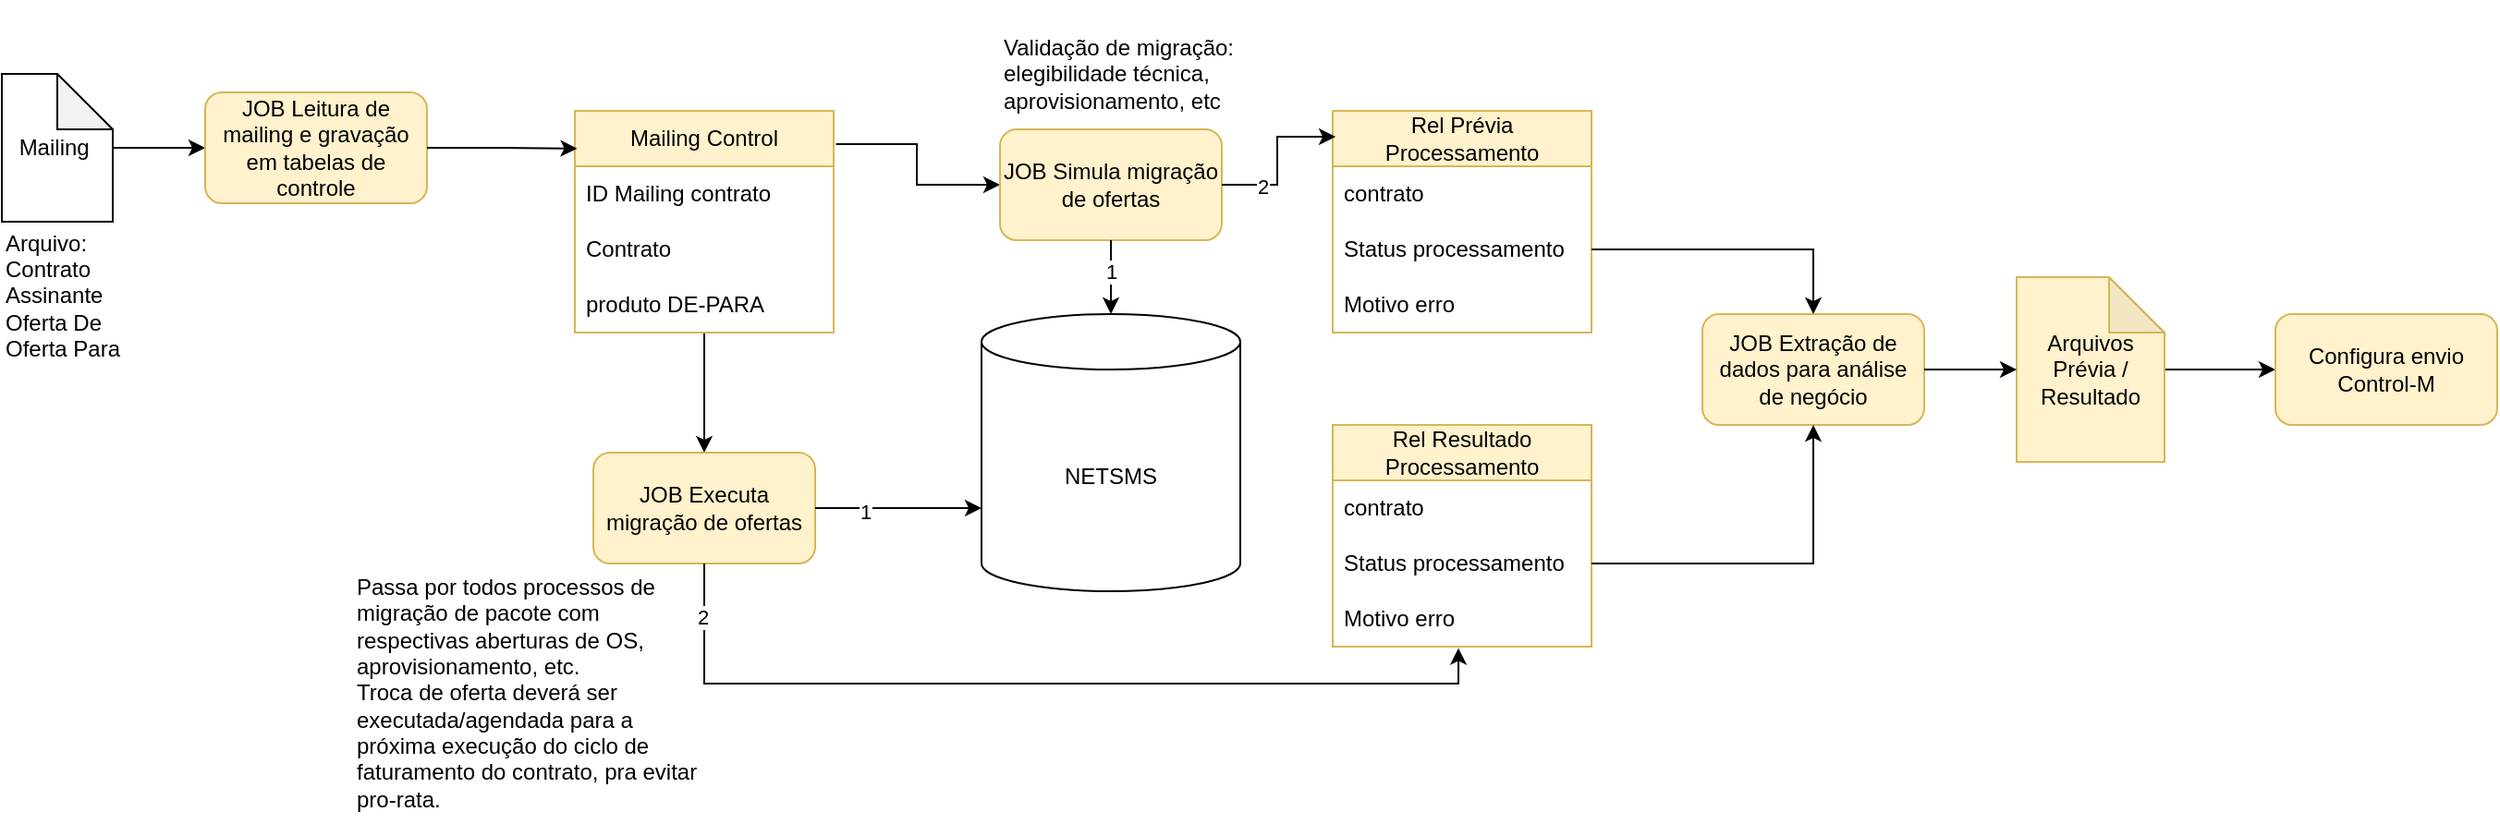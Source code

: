 <mxfile version="28.0.7">
  <diagram name="Página-1" id="3tBWn9zf-cGf8LoNLyG7">
    <mxGraphModel dx="1042" dy="527" grid="1" gridSize="10" guides="1" tooltips="1" connect="1" arrows="1" fold="1" page="1" pageScale="1" pageWidth="827" pageHeight="1169" math="0" shadow="0">
      <root>
        <mxCell id="0" />
        <mxCell id="1" parent="0" />
        <mxCell id="_UXns04564KCJIVJdwUz-3" value="" style="edgeStyle=orthogonalEdgeStyle;rounded=0;orthogonalLoop=1;jettySize=auto;html=1;" edge="1" parent="1" source="_UXns04564KCJIVJdwUz-1" target="_UXns04564KCJIVJdwUz-2">
          <mxGeometry relative="1" as="geometry" />
        </mxCell>
        <mxCell id="_UXns04564KCJIVJdwUz-1" value="Mailing&amp;nbsp;" style="shape=note;whiteSpace=wrap;html=1;backgroundOutline=1;darkOpacity=0.05;" vertex="1" parent="1">
          <mxGeometry x="50" y="40" width="60" height="80" as="geometry" />
        </mxCell>
        <mxCell id="_UXns04564KCJIVJdwUz-2" value="JOB Leitura de mailing e gravação em tabelas de controle" style="rounded=1;whiteSpace=wrap;html=1;fillColor=#fff2cc;strokeColor=#d6b656;" vertex="1" parent="1">
          <mxGeometry x="160" y="50" width="120" height="60" as="geometry" />
        </mxCell>
        <mxCell id="_UXns04564KCJIVJdwUz-11" style="edgeStyle=orthogonalEdgeStyle;rounded=0;orthogonalLoop=1;jettySize=auto;html=1;entryX=0;entryY=0.5;entryDx=0;entryDy=0;exitX=1.009;exitY=0.15;exitDx=0;exitDy=0;exitPerimeter=0;" edge="1" parent="1" source="_UXns04564KCJIVJdwUz-4" target="_UXns04564KCJIVJdwUz-10">
          <mxGeometry relative="1" as="geometry" />
        </mxCell>
        <mxCell id="_UXns04564KCJIVJdwUz-22" style="edgeStyle=orthogonalEdgeStyle;rounded=0;orthogonalLoop=1;jettySize=auto;html=1;" edge="1" parent="1" source="_UXns04564KCJIVJdwUz-4" target="_UXns04564KCJIVJdwUz-20">
          <mxGeometry relative="1" as="geometry" />
        </mxCell>
        <mxCell id="_UXns04564KCJIVJdwUz-4" value="Mailing Control" style="swimlane;fontStyle=0;childLayout=stackLayout;horizontal=1;startSize=30;horizontalStack=0;resizeParent=1;resizeParentMax=0;resizeLast=0;collapsible=1;marginBottom=0;whiteSpace=wrap;html=1;noLabel=0;miterlimit=4;fillColor=#fff2cc;strokeColor=#d6b656;" vertex="1" parent="1">
          <mxGeometry x="360" y="60" width="140" height="120" as="geometry" />
        </mxCell>
        <mxCell id="_UXns04564KCJIVJdwUz-5" value="ID Mailing contrato" style="text;strokeColor=none;fillColor=none;align=left;verticalAlign=middle;spacingLeft=4;spacingRight=4;overflow=hidden;points=[[0,0.5],[1,0.5]];portConstraint=eastwest;rotatable=0;whiteSpace=wrap;html=1;" vertex="1" parent="_UXns04564KCJIVJdwUz-4">
          <mxGeometry y="30" width="140" height="30" as="geometry" />
        </mxCell>
        <mxCell id="_UXns04564KCJIVJdwUz-6" value="Contrato" style="text;strokeColor=none;fillColor=none;align=left;verticalAlign=middle;spacingLeft=4;spacingRight=4;overflow=hidden;points=[[0,0.5],[1,0.5]];portConstraint=eastwest;rotatable=0;whiteSpace=wrap;html=1;" vertex="1" parent="_UXns04564KCJIVJdwUz-4">
          <mxGeometry y="60" width="140" height="30" as="geometry" />
        </mxCell>
        <mxCell id="_UXns04564KCJIVJdwUz-7" value="produto DE-PARA" style="text;strokeColor=none;fillColor=none;align=left;verticalAlign=middle;spacingLeft=4;spacingRight=4;overflow=hidden;points=[[0,0.5],[1,0.5]];portConstraint=eastwest;rotatable=0;whiteSpace=wrap;html=1;" vertex="1" parent="_UXns04564KCJIVJdwUz-4">
          <mxGeometry y="90" width="140" height="30" as="geometry" />
        </mxCell>
        <mxCell id="_UXns04564KCJIVJdwUz-8" style="edgeStyle=orthogonalEdgeStyle;rounded=0;orthogonalLoop=1;jettySize=auto;html=1;entryX=0.009;entryY=0.17;entryDx=0;entryDy=0;entryPerimeter=0;" edge="1" parent="1" source="_UXns04564KCJIVJdwUz-2" target="_UXns04564KCJIVJdwUz-4">
          <mxGeometry relative="1" as="geometry" />
        </mxCell>
        <mxCell id="_UXns04564KCJIVJdwUz-9" value="NETSMS" style="shape=cylinder3;whiteSpace=wrap;html=1;boundedLbl=1;backgroundOutline=1;size=15;" vertex="1" parent="1">
          <mxGeometry x="580" y="170" width="140" height="150" as="geometry" />
        </mxCell>
        <mxCell id="_UXns04564KCJIVJdwUz-10" value="JOB Simula migração de ofertas" style="rounded=1;whiteSpace=wrap;html=1;fillColor=#fff2cc;strokeColor=#d6b656;" vertex="1" parent="1">
          <mxGeometry x="590" y="70" width="120" height="60" as="geometry" />
        </mxCell>
        <mxCell id="_UXns04564KCJIVJdwUz-12" value="Arquivo:&amp;nbsp;&lt;div&gt;Contrato&lt;/div&gt;&lt;div&gt;Assinante&lt;/div&gt;&lt;div&gt;Oferta De&lt;/div&gt;&lt;div&gt;Oferta Para&lt;/div&gt;" style="text;html=1;align=left;verticalAlign=middle;whiteSpace=wrap;rounded=0;" vertex="1" parent="1">
          <mxGeometry x="50" y="120" width="90" height="80" as="geometry" />
        </mxCell>
        <mxCell id="_UXns04564KCJIVJdwUz-13" value="Validação de migração: elegibilidade técnica, aprovisionamento, etc" style="text;html=1;align=left;verticalAlign=middle;whiteSpace=wrap;rounded=0;" vertex="1" parent="1">
          <mxGeometry x="590" width="140" height="80" as="geometry" />
        </mxCell>
        <mxCell id="_UXns04564KCJIVJdwUz-14" style="edgeStyle=orthogonalEdgeStyle;rounded=0;orthogonalLoop=1;jettySize=auto;html=1;entryX=0.5;entryY=0;entryDx=0;entryDy=0;entryPerimeter=0;" edge="1" parent="1" source="_UXns04564KCJIVJdwUz-10" target="_UXns04564KCJIVJdwUz-9">
          <mxGeometry relative="1" as="geometry" />
        </mxCell>
        <mxCell id="_UXns04564KCJIVJdwUz-30" value="1" style="edgeLabel;html=1;align=center;verticalAlign=middle;resizable=0;points=[];" vertex="1" connectable="0" parent="_UXns04564KCJIVJdwUz-14">
          <mxGeometry x="-0.14" relative="1" as="geometry">
            <mxPoint as="offset" />
          </mxGeometry>
        </mxCell>
        <mxCell id="_UXns04564KCJIVJdwUz-15" value="Rel Prévia Processamento" style="swimlane;fontStyle=0;childLayout=stackLayout;horizontal=1;startSize=30;horizontalStack=0;resizeParent=1;resizeParentMax=0;resizeLast=0;collapsible=1;marginBottom=0;whiteSpace=wrap;html=1;fillColor=#fff2cc;strokeColor=#d6b656;" vertex="1" parent="1">
          <mxGeometry x="770" y="60" width="140" height="120" as="geometry" />
        </mxCell>
        <mxCell id="_UXns04564KCJIVJdwUz-16" value="contrato" style="text;align=left;verticalAlign=middle;spacingLeft=4;spacingRight=4;overflow=hidden;points=[[0,0.5],[1,0.5]];portConstraint=eastwest;rotatable=0;whiteSpace=wrap;html=1;" vertex="1" parent="_UXns04564KCJIVJdwUz-15">
          <mxGeometry y="30" width="140" height="30" as="geometry" />
        </mxCell>
        <mxCell id="_UXns04564KCJIVJdwUz-17" value="Status processamento" style="text;strokeColor=none;fillColor=none;align=left;verticalAlign=middle;spacingLeft=4;spacingRight=4;overflow=hidden;points=[[0,0.5],[1,0.5]];portConstraint=eastwest;rotatable=0;whiteSpace=wrap;html=1;" vertex="1" parent="_UXns04564KCJIVJdwUz-15">
          <mxGeometry y="60" width="140" height="30" as="geometry" />
        </mxCell>
        <mxCell id="_UXns04564KCJIVJdwUz-18" value="Motivo erro" style="text;strokeColor=none;fillColor=none;align=left;verticalAlign=middle;spacingLeft=4;spacingRight=4;overflow=hidden;points=[[0,0.5],[1,0.5]];portConstraint=eastwest;rotatable=0;whiteSpace=wrap;html=1;" vertex="1" parent="_UXns04564KCJIVJdwUz-15">
          <mxGeometry y="90" width="140" height="30" as="geometry" />
        </mxCell>
        <mxCell id="_UXns04564KCJIVJdwUz-19" style="edgeStyle=orthogonalEdgeStyle;rounded=0;orthogonalLoop=1;jettySize=auto;html=1;entryX=0.011;entryY=0.117;entryDx=0;entryDy=0;entryPerimeter=0;" edge="1" parent="1" source="_UXns04564KCJIVJdwUz-10" target="_UXns04564KCJIVJdwUz-15">
          <mxGeometry relative="1" as="geometry" />
        </mxCell>
        <mxCell id="_UXns04564KCJIVJdwUz-31" value="2" style="edgeLabel;html=1;align=center;verticalAlign=middle;resizable=0;points=[];" vertex="1" connectable="0" parent="_UXns04564KCJIVJdwUz-19">
          <mxGeometry x="-0.502" y="-1" relative="1" as="geometry">
            <mxPoint as="offset" />
          </mxGeometry>
        </mxCell>
        <mxCell id="_UXns04564KCJIVJdwUz-20" value="JOB Executa migração de ofertas" style="rounded=1;whiteSpace=wrap;html=1;fillColor=#fff2cc;strokeColor=#d6b656;" vertex="1" parent="1">
          <mxGeometry x="370" y="245" width="120" height="60" as="geometry" />
        </mxCell>
        <mxCell id="_UXns04564KCJIVJdwUz-21" style="edgeStyle=orthogonalEdgeStyle;rounded=0;orthogonalLoop=1;jettySize=auto;html=1;entryX=0;entryY=0;entryDx=0;entryDy=105;entryPerimeter=0;" edge="1" parent="1" source="_UXns04564KCJIVJdwUz-20" target="_UXns04564KCJIVJdwUz-9">
          <mxGeometry relative="1" as="geometry" />
        </mxCell>
        <mxCell id="_UXns04564KCJIVJdwUz-28" value="1" style="edgeLabel;html=1;align=center;verticalAlign=middle;resizable=0;points=[];" vertex="1" connectable="0" parent="_UXns04564KCJIVJdwUz-21">
          <mxGeometry x="-0.404" y="-2" relative="1" as="geometry">
            <mxPoint as="offset" />
          </mxGeometry>
        </mxCell>
        <mxCell id="_UXns04564KCJIVJdwUz-23" value="Rel Resultado Processamento" style="swimlane;fontStyle=0;childLayout=stackLayout;horizontal=1;startSize=30;horizontalStack=0;resizeParent=1;resizeParentMax=0;resizeLast=0;collapsible=1;marginBottom=0;whiteSpace=wrap;html=1;fillColor=#fff2cc;strokeColor=#d6b656;" vertex="1" parent="1">
          <mxGeometry x="770" y="230" width="140" height="120" as="geometry" />
        </mxCell>
        <mxCell id="_UXns04564KCJIVJdwUz-24" value="contrato" style="text;strokeColor=none;fillColor=none;align=left;verticalAlign=middle;spacingLeft=4;spacingRight=4;overflow=hidden;points=[[0,0.5],[1,0.5]];portConstraint=eastwest;rotatable=0;whiteSpace=wrap;html=1;" vertex="1" parent="_UXns04564KCJIVJdwUz-23">
          <mxGeometry y="30" width="140" height="30" as="geometry" />
        </mxCell>
        <mxCell id="_UXns04564KCJIVJdwUz-25" value="Status processamento" style="text;strokeColor=none;fillColor=none;align=left;verticalAlign=middle;spacingLeft=4;spacingRight=4;overflow=hidden;points=[[0,0.5],[1,0.5]];portConstraint=eastwest;rotatable=0;whiteSpace=wrap;html=1;" vertex="1" parent="_UXns04564KCJIVJdwUz-23">
          <mxGeometry y="60" width="140" height="30" as="geometry" />
        </mxCell>
        <mxCell id="_UXns04564KCJIVJdwUz-26" value="Motivo erro" style="text;strokeColor=none;fillColor=none;align=left;verticalAlign=middle;spacingLeft=4;spacingRight=4;overflow=hidden;points=[[0,0.5],[1,0.5]];portConstraint=eastwest;rotatable=0;whiteSpace=wrap;html=1;" vertex="1" parent="_UXns04564KCJIVJdwUz-23">
          <mxGeometry y="90" width="140" height="30" as="geometry" />
        </mxCell>
        <mxCell id="_UXns04564KCJIVJdwUz-27" style="edgeStyle=orthogonalEdgeStyle;rounded=0;orthogonalLoop=1;jettySize=auto;html=1;entryX=0.486;entryY=1.027;entryDx=0;entryDy=0;entryPerimeter=0;" edge="1" parent="1" source="_UXns04564KCJIVJdwUz-20" target="_UXns04564KCJIVJdwUz-26">
          <mxGeometry relative="1" as="geometry" />
        </mxCell>
        <mxCell id="_UXns04564KCJIVJdwUz-29" value="2" style="edgeLabel;html=1;align=center;verticalAlign=middle;resizable=0;points=[];" vertex="1" connectable="0" parent="_UXns04564KCJIVJdwUz-27">
          <mxGeometry x="-0.885" y="-1" relative="1" as="geometry">
            <mxPoint as="offset" />
          </mxGeometry>
        </mxCell>
        <mxCell id="_UXns04564KCJIVJdwUz-32" value="JOB Extração de dados para análise de negócio" style="rounded=1;whiteSpace=wrap;html=1;fillColor=#fff2cc;strokeColor=#d6b656;" vertex="1" parent="1">
          <mxGeometry x="970" y="170" width="120" height="60" as="geometry" />
        </mxCell>
        <mxCell id="_UXns04564KCJIVJdwUz-33" style="edgeStyle=orthogonalEdgeStyle;rounded=0;orthogonalLoop=1;jettySize=auto;html=1;entryX=0.5;entryY=0;entryDx=0;entryDy=0;" edge="1" parent="1" source="_UXns04564KCJIVJdwUz-17" target="_UXns04564KCJIVJdwUz-32">
          <mxGeometry relative="1" as="geometry" />
        </mxCell>
        <mxCell id="_UXns04564KCJIVJdwUz-34" style="edgeStyle=orthogonalEdgeStyle;rounded=0;orthogonalLoop=1;jettySize=auto;html=1;entryX=0.5;entryY=1;entryDx=0;entryDy=0;" edge="1" parent="1" source="_UXns04564KCJIVJdwUz-25" target="_UXns04564KCJIVJdwUz-32">
          <mxGeometry relative="1" as="geometry" />
        </mxCell>
        <mxCell id="_UXns04564KCJIVJdwUz-39" value="" style="edgeStyle=orthogonalEdgeStyle;rounded=0;orthogonalLoop=1;jettySize=auto;html=1;" edge="1" parent="1" source="_UXns04564KCJIVJdwUz-35" target="_UXns04564KCJIVJdwUz-38">
          <mxGeometry relative="1" as="geometry" />
        </mxCell>
        <mxCell id="_UXns04564KCJIVJdwUz-35" value="Arquivos Prévia / Resultado" style="shape=note;whiteSpace=wrap;html=1;backgroundOutline=1;darkOpacity=0.05;fillColor=#fff2cc;strokeColor=#d6b656;" vertex="1" parent="1">
          <mxGeometry x="1140" y="150" width="80" height="100" as="geometry" />
        </mxCell>
        <mxCell id="_UXns04564KCJIVJdwUz-36" style="edgeStyle=orthogonalEdgeStyle;rounded=0;orthogonalLoop=1;jettySize=auto;html=1;entryX=0;entryY=0.5;entryDx=0;entryDy=0;entryPerimeter=0;" edge="1" parent="1" source="_UXns04564KCJIVJdwUz-32" target="_UXns04564KCJIVJdwUz-35">
          <mxGeometry relative="1" as="geometry" />
        </mxCell>
        <mxCell id="_UXns04564KCJIVJdwUz-37" value="Passa por todos processos de migração de pacote com respectivas aberturas de OS, aprovisionamento, etc.&lt;div&gt;Troca de oferta deverá ser executada/agendada para a próxima execução do ciclo de faturamento do contrato, pra evitar pro-rata.&lt;/div&gt;" style="text;html=1;align=left;verticalAlign=middle;whiteSpace=wrap;rounded=0;" vertex="1" parent="1">
          <mxGeometry x="240" y="305" width="190" height="140" as="geometry" />
        </mxCell>
        <mxCell id="_UXns04564KCJIVJdwUz-38" value="Configura envio Control-M" style="rounded=1;whiteSpace=wrap;html=1;fillColor=#fff2cc;strokeColor=#d6b656;" vertex="1" parent="1">
          <mxGeometry x="1280" y="170" width="120" height="60" as="geometry" />
        </mxCell>
      </root>
    </mxGraphModel>
  </diagram>
</mxfile>
